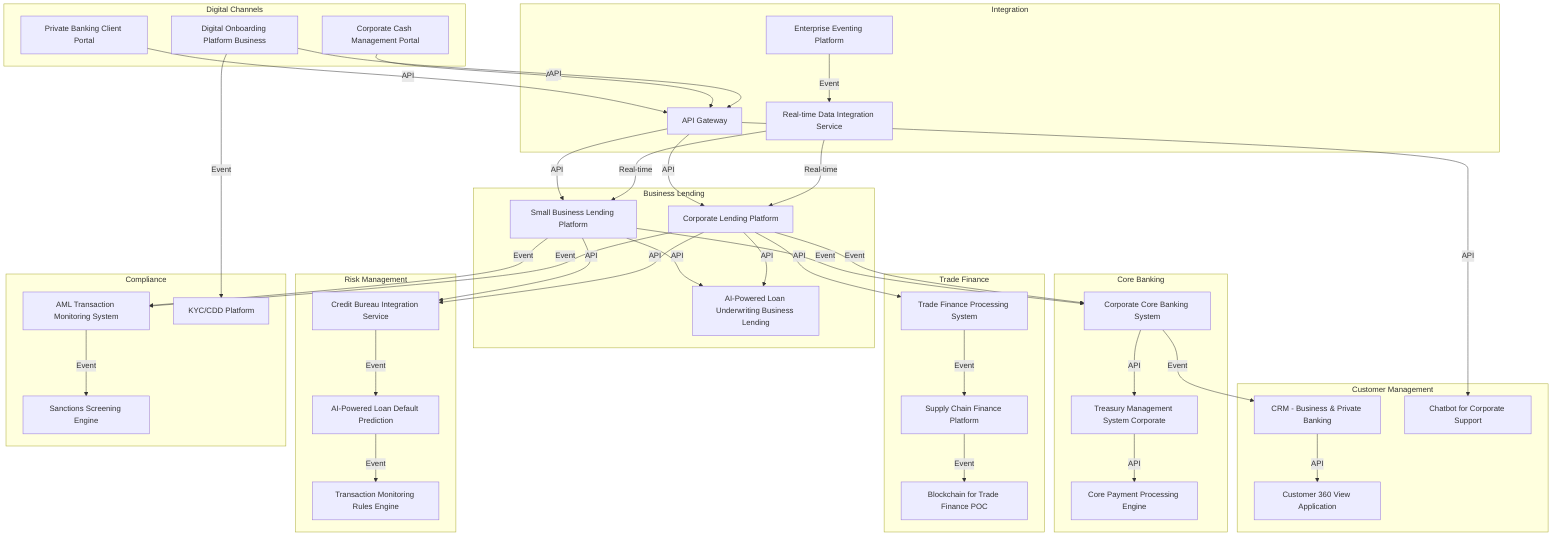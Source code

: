 graph TB
    %% Digital Channels
    subgraph "Digital Channels"
        APP018[Private Banking Client Portal]
        APP017[Corporate Cash Management Portal]
        APP096[Digital Onboarding Platform Business]
    end
    
    %% Core Lending Platforms
    subgraph "Business Lending"
        APP013[Small Business Lending Platform]
        APP015[Corporate Lending Platform]
        APP067[AI-Powered Loan Underwriting Business Lending]
    end
    
    %% Core Banking
    subgraph "Core Banking"
        APP014[Corporate Core Banking System]
        APP021[Treasury Management System Corporate]
        APP053[Core Payment Processing Engine]
    end
    
    %% Trade Finance
    subgraph "Trade Finance"
        APP016[Trade Finance Processing System]
        APP020[Supply Chain Finance Platform]
        APP094[Blockchain for Trade Finance POC]
    end
    
    %% Risk & Credit
    subgraph "Risk Management"
        APP120[Credit Bureau Integration Service]
        APP119[AI-Powered Loan Default Prediction]
        APP028[Transaction Monitoring Rules Engine]
    end
    
    %% Customer Management
    subgraph "Customer Management"
        APP019[CRM - Business & Private Banking]
        APP055[Customer 360 View Application]
        APP118[Chatbot for Corporate Support]
    end
    
    %% Compliance
    subgraph "Compliance"
        APP022[AML Transaction Monitoring System]
        APP023[Sanctions Screening Engine]
        APP024[KYC/CDD Platform]
    end
    
    %% Integration Layer
    subgraph "Integration"
        APP040[API Gateway]
        APP042[Enterprise Eventing Platform]
        APP105[Real-time Data Integration Service]
    end
    
    %% Connections
    APP018 -->|API| APP040
    APP017 -->|API| APP040
    APP096 -->|API| APP040
    
    APP040 -->|API| APP013
    APP040 -->|API| APP015
    APP013 -->|API| APP067
    APP015 -->|API| APP067
    
    APP013 -->|Event| APP014
    APP015 -->|Event| APP014
    APP014 -->|API| APP021
    APP021 -->|API| APP053
    
    APP015 -->|API| APP016
    APP016 -->|Event| APP020
    APP020 -->|Event| APP094
    
    APP013 -->|API| APP120
    APP015 -->|API| APP120
    APP120 -->|Event| APP119
    APP119 -->|Event| APP028
    
    APP014 -->|Event| APP019
    APP019 -->|API| APP055
    APP040 -->|API| APP118
    
    APP013 -->|Event| APP022
    APP015 -->|Event| APP022
    APP022 -->|Event| APP023
    APP096 -->|Event| APP024
    
    APP042 -->|Event| APP105
    APP105 -->|Real-time| APP013
    APP105 -->|Real-time| APP015